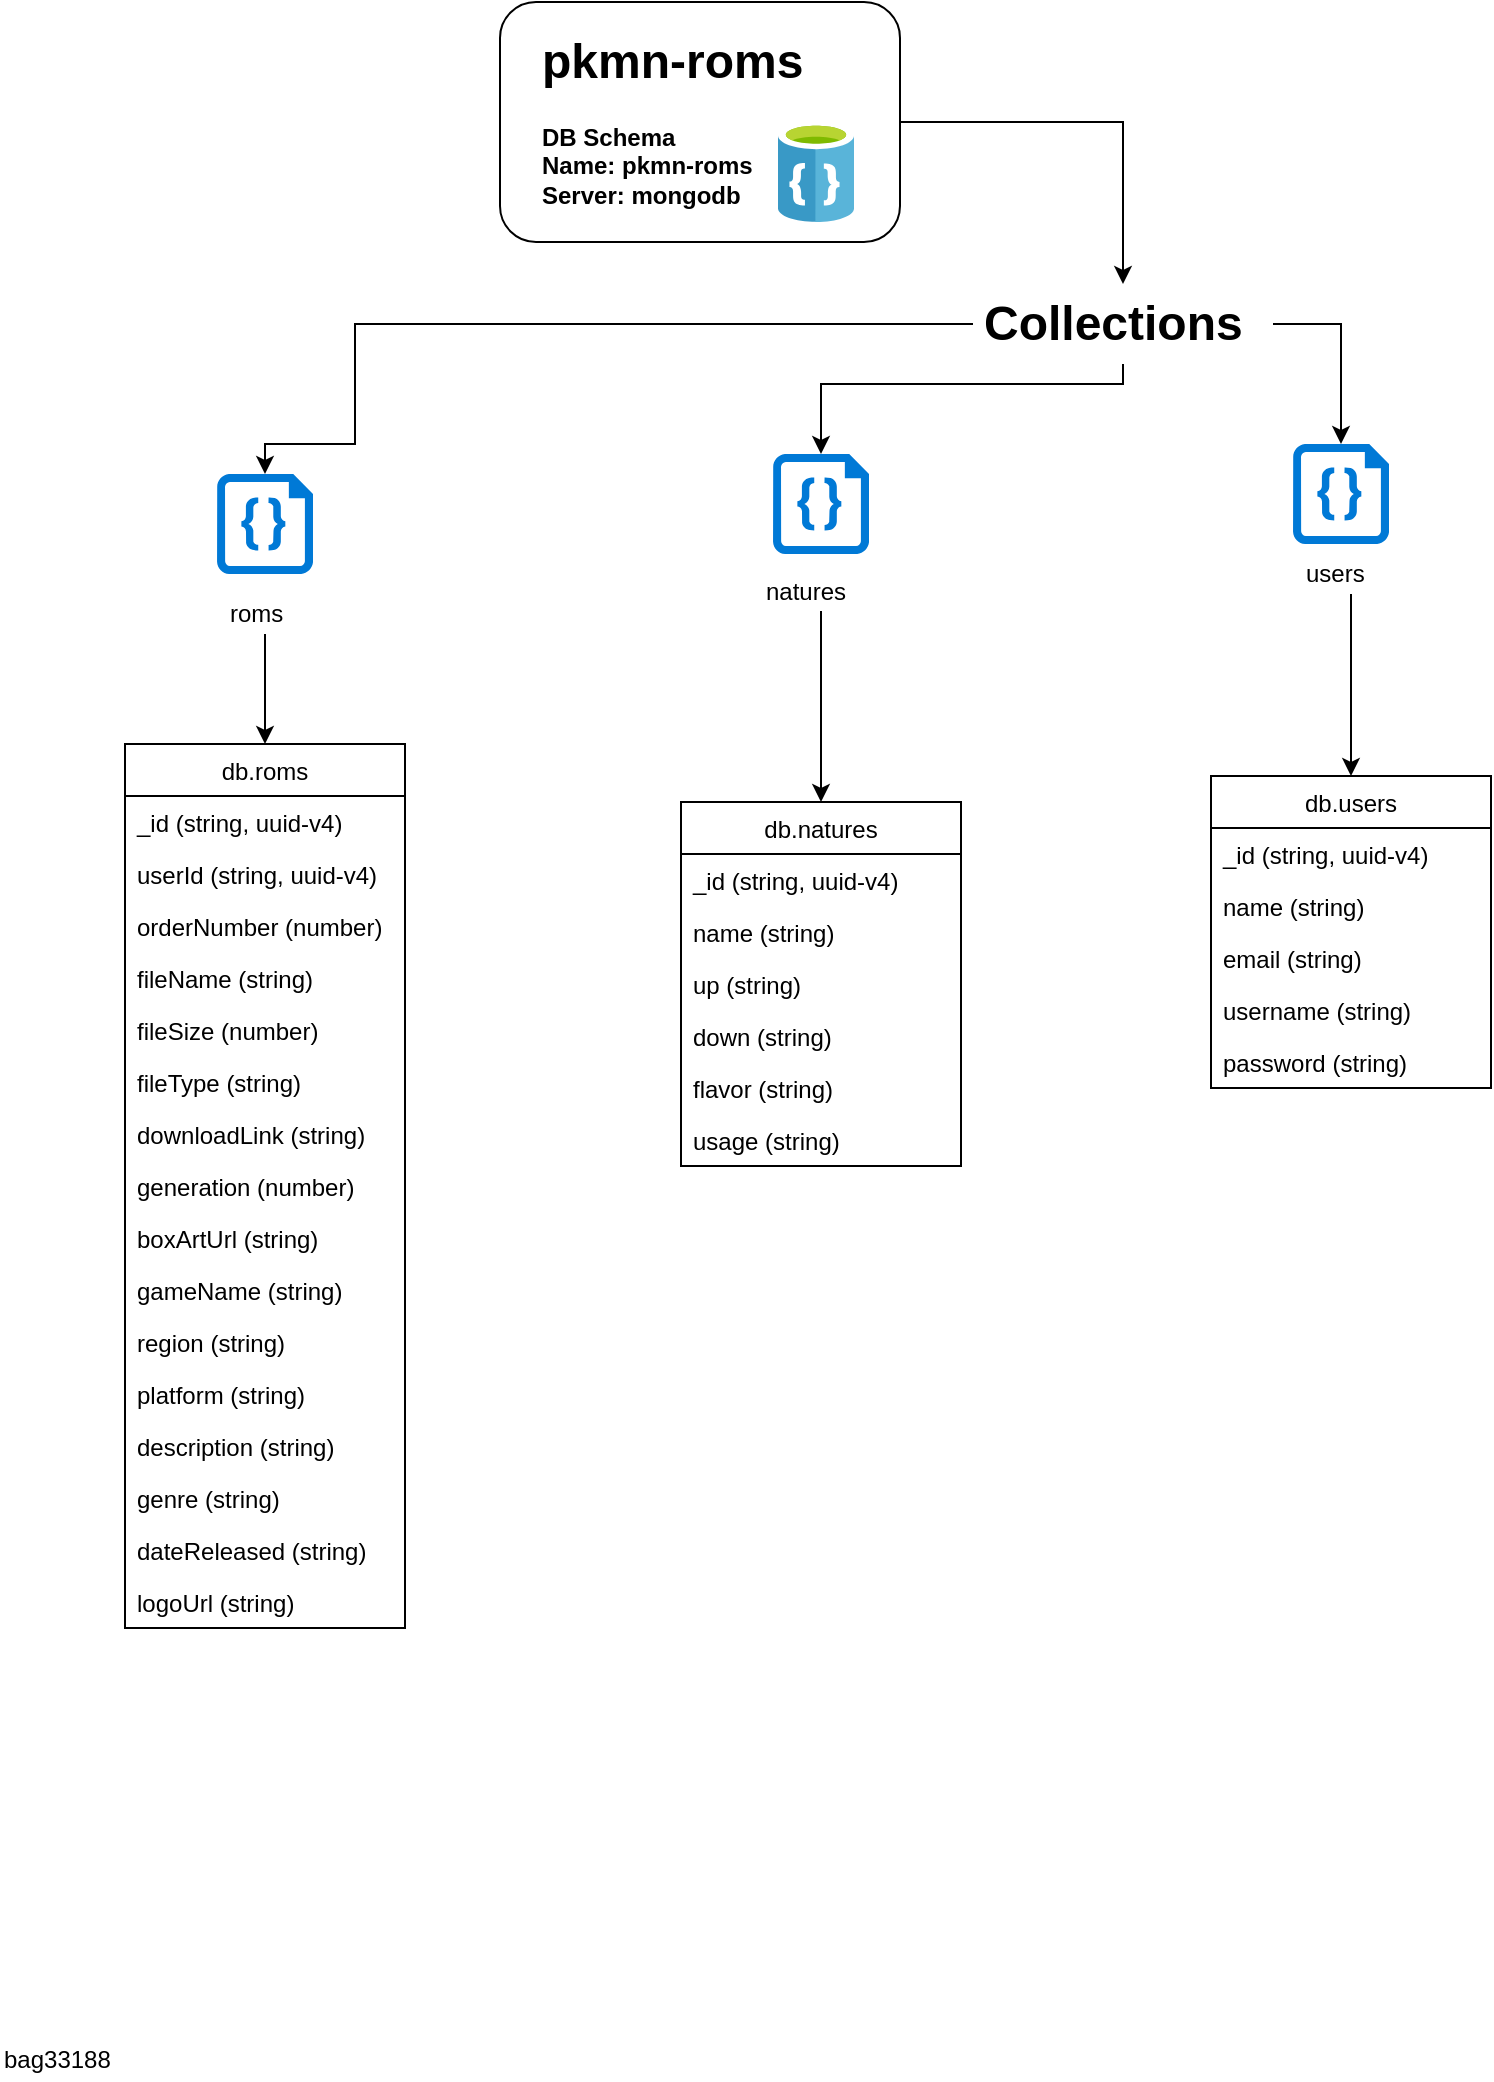 <mxfile version="10.8.9" type="device"><diagram id="E6PA-jvAOM-AGGO6xn86" name="pkmn-roms"><mxGraphModel dx="842" dy="657" grid="1" gridSize="10" guides="1" tooltips="1" connect="1" arrows="1" fold="1" page="1" pageScale="1" pageWidth="850" pageHeight="1100" background="#ffffff" math="0" shadow="0"><root><mxCell id="0"/><mxCell id="1" parent="0"/><mxCell id="FqDhQooaYubb9CE_JD2d-36" value="" style="rounded=1;whiteSpace=wrap;html=1;fillColor=none;" parent="1" vertex="1"><mxGeometry x="259" y="50" width="200" height="120" as="geometry"/></mxCell><mxCell id="FqDhQooaYubb9CE_JD2d-3" value="&lt;h1&gt;pkmn-roms&lt;/h1&gt;&lt;div&gt;&lt;b&gt;DB Schema&lt;/b&gt;&lt;/div&gt;&lt;div&gt;&lt;b&gt;Name: pkmn-roms&lt;/b&gt;&lt;/div&gt;&lt;div&gt;&lt;b&gt;Server: mongodb&lt;/b&gt;&lt;br&gt;&lt;/div&gt;" style="text;html=1;strokeColor=none;fillColor=none;spacing=5;spacingTop=-20;whiteSpace=wrap;overflow=hidden;rounded=0;" parent="1" vertex="1"><mxGeometry x="275" y="60" width="190" height="120" as="geometry"/></mxCell><mxCell id="FqDhQooaYubb9CE_JD2d-4" value="" style="shadow=0;dashed=0;html=1;strokeColor=none;fillColor=#0079D6;labelPosition=center;verticalLabelPosition=bottom;verticalAlign=top;align=center;shape=mxgraph.azure.code_file;fillColor=#0079D6;pointerEvents=1;" parent="1" vertex="1"><mxGeometry x="117.5" y="286" width="48" height="50" as="geometry"/></mxCell><mxCell id="FqDhQooaYubb9CE_JD2d-7" style="edgeStyle=orthogonalEdgeStyle;rounded=0;orthogonalLoop=1;jettySize=auto;html=1;entryX=0.5;entryY=0;entryDx=0;entryDy=0;entryPerimeter=0;" parent="1" source="FqDhQooaYubb9CE_JD2d-6" target="FqDhQooaYubb9CE_JD2d-4" edge="1"><mxGeometry relative="1" as="geometry"><Array as="points"><mxPoint x="186.5" y="211"/><mxPoint x="186.5" y="271"/></Array></mxGeometry></mxCell><mxCell id="FqDhQooaYubb9CE_JD2d-12" style="edgeStyle=orthogonalEdgeStyle;rounded=0;orthogonalLoop=1;jettySize=auto;html=1;entryX=0.5;entryY=0;entryDx=0;entryDy=0;entryPerimeter=0;" parent="1" source="FqDhQooaYubb9CE_JD2d-6" target="FqDhQooaYubb9CE_JD2d-10" edge="1"><mxGeometry relative="1" as="geometry"/></mxCell><mxCell id="Xw4h5CJMWt59uEP5FPLc-23" style="edgeStyle=orthogonalEdgeStyle;rounded=0;orthogonalLoop=1;jettySize=auto;html=1;entryX=0.5;entryY=0;entryDx=0;entryDy=0;entryPerimeter=0;" parent="1" source="FqDhQooaYubb9CE_JD2d-6" target="Xw4h5CJMWt59uEP5FPLc-22" edge="1"><mxGeometry relative="1" as="geometry"><Array as="points"><mxPoint x="570.5" y="241"/><mxPoint x="419.5" y="241"/></Array></mxGeometry></mxCell><mxCell id="FqDhQooaYubb9CE_JD2d-6" value="&lt;h1&gt;Collections&lt;/h1&gt;" style="text;html=1;strokeColor=none;fillColor=none;spacing=5;spacingTop=-20;whiteSpace=wrap;overflow=hidden;rounded=0;" parent="1" vertex="1"><mxGeometry x="495.5" y="191" width="150" height="40" as="geometry"/></mxCell><mxCell id="FqDhQooaYubb9CE_JD2d-28" style="edgeStyle=orthogonalEdgeStyle;rounded=0;orthogonalLoop=1;jettySize=auto;html=1;entryX=0.5;entryY=0;entryDx=0;entryDy=0;" parent="1" source="FqDhQooaYubb9CE_JD2d-8" target="FqDhQooaYubb9CE_JD2d-13" edge="1"><mxGeometry relative="1" as="geometry"/></mxCell><mxCell id="FqDhQooaYubb9CE_JD2d-8" value="roms" style="text;html=1;resizable=0;points=[];autosize=1;align=left;verticalAlign=top;spacingTop=-4;" parent="1" vertex="1"><mxGeometry x="121.5" y="346" width="40" height="20" as="geometry"/></mxCell><mxCell id="gHx3hPXOTKzYIlKHV2jq-3" style="edgeStyle=orthogonalEdgeStyle;rounded=0;orthogonalLoop=1;jettySize=auto;html=1;entryX=0.5;entryY=0;entryDx=0;entryDy=0;" parent="1" source="FqDhQooaYubb9CE_JD2d-9" target="FqDhQooaYubb9CE_JD2d-29" edge="1"><mxGeometry relative="1" as="geometry"/></mxCell><mxCell id="FqDhQooaYubb9CE_JD2d-9" value="users&lt;br&gt;" style="text;html=1;resizable=0;points=[];autosize=1;align=left;verticalAlign=top;spacingTop=-4;" parent="1" vertex="1"><mxGeometry x="659.5" y="326" width="50" height="20" as="geometry"/></mxCell><mxCell id="FqDhQooaYubb9CE_JD2d-10" value="" style="shadow=0;dashed=0;html=1;strokeColor=none;fillColor=#0079D6;labelPosition=center;verticalLabelPosition=bottom;verticalAlign=top;align=center;shape=mxgraph.azure.code_file;fillColor=#0079D6;pointerEvents=1;" parent="1" vertex="1"><mxGeometry x="655.5" y="271" width="48" height="50" as="geometry"/></mxCell><mxCell id="FqDhQooaYubb9CE_JD2d-11" value="" style="aspect=fixed;html=1;perimeter=none;align=center;shadow=0;dashed=0;image;fontSize=12;image=img/lib/mscae/DocumentDB.svg;" parent="1" vertex="1"><mxGeometry x="398" y="110" width="38" height="50" as="geometry"/></mxCell><mxCell id="FqDhQooaYubb9CE_JD2d-13" value="db.roms" style="swimlane;fontStyle=0;childLayout=stackLayout;horizontal=1;startSize=26;fillColor=none;horizontalStack=0;resizeParent=1;resizeParentMax=0;resizeLast=0;collapsible=1;marginBottom=0;" parent="1" vertex="1"><mxGeometry x="71.5" y="421" width="140" height="442" as="geometry"/></mxCell><mxCell id="FqDhQooaYubb9CE_JD2d-14" value="_id (string, uuid-v4)" style="text;strokeColor=none;fillColor=none;align=left;verticalAlign=top;spacingLeft=4;spacingRight=4;overflow=hidden;rotatable=0;points=[[0,0.5],[1,0.5]];portConstraint=eastwest;" parent="FqDhQooaYubb9CE_JD2d-13" vertex="1"><mxGeometry y="26" width="140" height="26" as="geometry"/></mxCell><mxCell id="V3O_UobMBwWVDZQV5-iU-1" value="userId (string, uuid-v4)" style="text;strokeColor=none;fillColor=none;align=left;verticalAlign=top;spacingLeft=4;spacingRight=4;overflow=hidden;rotatable=0;points=[[0,0.5],[1,0.5]];portConstraint=eastwest;" vertex="1" parent="FqDhQooaYubb9CE_JD2d-13"><mxGeometry y="52" width="140" height="26" as="geometry"/></mxCell><mxCell id="XmJo_EmVTkkCtFiB7l0b-1" value="orderNumber (number)" style="text;strokeColor=none;fillColor=none;align=left;verticalAlign=top;spacingLeft=4;spacingRight=4;overflow=hidden;rotatable=0;points=[[0,0.5],[1,0.5]];portConstraint=eastwest;" parent="FqDhQooaYubb9CE_JD2d-13" vertex="1"><mxGeometry y="78" width="140" height="26" as="geometry"/></mxCell><mxCell id="FqDhQooaYubb9CE_JD2d-15" value="fileName (string)" style="text;strokeColor=none;fillColor=none;align=left;verticalAlign=top;spacingLeft=4;spacingRight=4;overflow=hidden;rotatable=0;points=[[0,0.5],[1,0.5]];portConstraint=eastwest;" parent="FqDhQooaYubb9CE_JD2d-13" vertex="1"><mxGeometry y="104" width="140" height="26" as="geometry"/></mxCell><mxCell id="FqDhQooaYubb9CE_JD2d-16" value="fileSize (number)" style="text;strokeColor=none;fillColor=none;align=left;verticalAlign=top;spacingLeft=4;spacingRight=4;overflow=hidden;rotatable=0;points=[[0,0.5],[1,0.5]];portConstraint=eastwest;" parent="FqDhQooaYubb9CE_JD2d-13" vertex="1"><mxGeometry y="130" width="140" height="26" as="geometry"/></mxCell><mxCell id="FqDhQooaYubb9CE_JD2d-17" value="fileType (string)" style="text;strokeColor=none;fillColor=none;align=left;verticalAlign=top;spacingLeft=4;spacingRight=4;overflow=hidden;rotatable=0;points=[[0,0.5],[1,0.5]];portConstraint=eastwest;" parent="FqDhQooaYubb9CE_JD2d-13" vertex="1"><mxGeometry y="156" width="140" height="26" as="geometry"/></mxCell><mxCell id="FqDhQooaYubb9CE_JD2d-18" value="downloadLink (string)" style="text;strokeColor=none;fillColor=none;align=left;verticalAlign=top;spacingLeft=4;spacingRight=4;overflow=hidden;rotatable=0;points=[[0,0.5],[1,0.5]];portConstraint=eastwest;" parent="FqDhQooaYubb9CE_JD2d-13" vertex="1"><mxGeometry y="182" width="140" height="26" as="geometry"/></mxCell><mxCell id="FqDhQooaYubb9CE_JD2d-19" value="generation (number)" style="text;strokeColor=none;fillColor=none;align=left;verticalAlign=top;spacingLeft=4;spacingRight=4;overflow=hidden;rotatable=0;points=[[0,0.5],[1,0.5]];portConstraint=eastwest;" parent="FqDhQooaYubb9CE_JD2d-13" vertex="1"><mxGeometry y="208" width="140" height="26" as="geometry"/></mxCell><mxCell id="FqDhQooaYubb9CE_JD2d-20" value="boxArtUrl (string)" style="text;strokeColor=none;fillColor=none;align=left;verticalAlign=top;spacingLeft=4;spacingRight=4;overflow=hidden;rotatable=0;points=[[0,0.5],[1,0.5]];portConstraint=eastwest;" parent="FqDhQooaYubb9CE_JD2d-13" vertex="1"><mxGeometry y="234" width="140" height="26" as="geometry"/></mxCell><mxCell id="FqDhQooaYubb9CE_JD2d-21" value="gameName (string)" style="text;strokeColor=none;fillColor=none;align=left;verticalAlign=top;spacingLeft=4;spacingRight=4;overflow=hidden;rotatable=0;points=[[0,0.5],[1,0.5]];portConstraint=eastwest;" parent="FqDhQooaYubb9CE_JD2d-13" vertex="1"><mxGeometry y="260" width="140" height="26" as="geometry"/></mxCell><mxCell id="FqDhQooaYubb9CE_JD2d-22" value="region (string)" style="text;strokeColor=none;fillColor=none;align=left;verticalAlign=top;spacingLeft=4;spacingRight=4;overflow=hidden;rotatable=0;points=[[0,0.5],[1,0.5]];portConstraint=eastwest;" parent="FqDhQooaYubb9CE_JD2d-13" vertex="1"><mxGeometry y="286" width="140" height="26" as="geometry"/></mxCell><mxCell id="FqDhQooaYubb9CE_JD2d-23" value="platform (string)" style="text;strokeColor=none;fillColor=none;align=left;verticalAlign=top;spacingLeft=4;spacingRight=4;overflow=hidden;rotatable=0;points=[[0,0.5],[1,0.5]];portConstraint=eastwest;" parent="FqDhQooaYubb9CE_JD2d-13" vertex="1"><mxGeometry y="312" width="140" height="26" as="geometry"/></mxCell><mxCell id="FqDhQooaYubb9CE_JD2d-24" value="description (string)" style="text;strokeColor=none;fillColor=none;align=left;verticalAlign=top;spacingLeft=4;spacingRight=4;overflow=hidden;rotatable=0;points=[[0,0.5],[1,0.5]];portConstraint=eastwest;" parent="FqDhQooaYubb9CE_JD2d-13" vertex="1"><mxGeometry y="338" width="140" height="26" as="geometry"/></mxCell><mxCell id="FqDhQooaYubb9CE_JD2d-25" value="genre (string)" style="text;strokeColor=none;fillColor=none;align=left;verticalAlign=top;spacingLeft=4;spacingRight=4;overflow=hidden;rotatable=0;points=[[0,0.5],[1,0.5]];portConstraint=eastwest;" parent="FqDhQooaYubb9CE_JD2d-13" vertex="1"><mxGeometry y="364" width="140" height="26" as="geometry"/></mxCell><mxCell id="FqDhQooaYubb9CE_JD2d-26" value="dateReleased (string)" style="text;strokeColor=none;fillColor=none;align=left;verticalAlign=top;spacingLeft=4;spacingRight=4;overflow=hidden;rotatable=0;points=[[0,0.5],[1,0.5]];portConstraint=eastwest;" parent="FqDhQooaYubb9CE_JD2d-13" vertex="1"><mxGeometry y="390" width="140" height="26" as="geometry"/></mxCell><mxCell id="FqDhQooaYubb9CE_JD2d-27" value="logoUrl (string)" style="text;strokeColor=none;fillColor=none;align=left;verticalAlign=top;spacingLeft=4;spacingRight=4;overflow=hidden;rotatable=0;points=[[0,0.5],[1,0.5]];portConstraint=eastwest;" parent="FqDhQooaYubb9CE_JD2d-13" vertex="1"><mxGeometry y="416" width="140" height="26" as="geometry"/></mxCell><mxCell id="FqDhQooaYubb9CE_JD2d-29" value="db.users" style="swimlane;fontStyle=0;childLayout=stackLayout;horizontal=1;startSize=26;fillColor=none;horizontalStack=0;resizeParent=1;resizeParentMax=0;resizeLast=0;collapsible=1;marginBottom=0;" parent="1" vertex="1"><mxGeometry x="614.5" y="437" width="140" height="156" as="geometry"/></mxCell><mxCell id="FqDhQooaYubb9CE_JD2d-30" value="_id (string, uuid-v4)" style="text;strokeColor=none;fillColor=none;align=left;verticalAlign=top;spacingLeft=4;spacingRight=4;overflow=hidden;rotatable=0;points=[[0,0.5],[1,0.5]];portConstraint=eastwest;" parent="FqDhQooaYubb9CE_JD2d-29" vertex="1"><mxGeometry y="26" width="140" height="26" as="geometry"/></mxCell><mxCell id="FqDhQooaYubb9CE_JD2d-31" value="name (string)" style="text;strokeColor=none;fillColor=none;align=left;verticalAlign=top;spacingLeft=4;spacingRight=4;overflow=hidden;rotatable=0;points=[[0,0.5],[1,0.5]];portConstraint=eastwest;" parent="FqDhQooaYubb9CE_JD2d-29" vertex="1"><mxGeometry y="52" width="140" height="26" as="geometry"/></mxCell><mxCell id="FqDhQooaYubb9CE_JD2d-32" value="email (string)" style="text;strokeColor=none;fillColor=none;align=left;verticalAlign=top;spacingLeft=4;spacingRight=4;overflow=hidden;rotatable=0;points=[[0,0.5],[1,0.5]];portConstraint=eastwest;" parent="FqDhQooaYubb9CE_JD2d-29" vertex="1"><mxGeometry y="78" width="140" height="26" as="geometry"/></mxCell><mxCell id="FqDhQooaYubb9CE_JD2d-34" value="username (string)" style="text;strokeColor=none;fillColor=none;align=left;verticalAlign=top;spacingLeft=4;spacingRight=4;overflow=hidden;rotatable=0;points=[[0,0.5],[1,0.5]];portConstraint=eastwest;" parent="FqDhQooaYubb9CE_JD2d-29" vertex="1"><mxGeometry y="104" width="140" height="26" as="geometry"/></mxCell><mxCell id="FqDhQooaYubb9CE_JD2d-35" value="password (string)" style="text;strokeColor=none;fillColor=none;align=left;verticalAlign=top;spacingLeft=4;spacingRight=4;overflow=hidden;rotatable=0;points=[[0,0.5],[1,0.5]];portConstraint=eastwest;" parent="FqDhQooaYubb9CE_JD2d-29" vertex="1"><mxGeometry y="130" width="140" height="26" as="geometry"/></mxCell><mxCell id="FqDhQooaYubb9CE_JD2d-37" style="edgeStyle=orthogonalEdgeStyle;rounded=0;orthogonalLoop=1;jettySize=auto;html=1;exitX=1;exitY=0.5;exitDx=0;exitDy=0;entryX=0.5;entryY=0;entryDx=0;entryDy=0;" parent="1" source="FqDhQooaYubb9CE_JD2d-36" target="FqDhQooaYubb9CE_JD2d-6" edge="1"><mxGeometry relative="1" as="geometry"/></mxCell><mxCell id="1-XVMwem97vM9UV5JRxR-1" value="bag33188" style="text;html=1;resizable=0;points=[];autosize=1;align=left;verticalAlign=top;spacingTop=-4;" parent="1" vertex="1"><mxGeometry x="9" y="1069" width="70" height="20" as="geometry"/></mxCell><mxCell id="Xw4h5CJMWt59uEP5FPLc-17" value="db.natures" style="swimlane;fontStyle=0;childLayout=stackLayout;horizontal=1;startSize=26;fillColor=none;horizontalStack=0;resizeParent=1;resizeParentMax=0;resizeLast=0;collapsible=1;marginBottom=0;" parent="1" vertex="1"><mxGeometry x="349.5" y="450" width="140" height="182" as="geometry"/></mxCell><mxCell id="Xw4h5CJMWt59uEP5FPLc-18" value="_id (string, uuid-v4)" style="text;strokeColor=none;fillColor=none;align=left;verticalAlign=top;spacingLeft=4;spacingRight=4;overflow=hidden;rotatable=0;points=[[0,0.5],[1,0.5]];portConstraint=eastwest;" parent="Xw4h5CJMWt59uEP5FPLc-17" vertex="1"><mxGeometry y="26" width="140" height="26" as="geometry"/></mxCell><mxCell id="Xw4h5CJMWt59uEP5FPLc-19" value="name (string)" style="text;strokeColor=none;fillColor=none;align=left;verticalAlign=top;spacingLeft=4;spacingRight=4;overflow=hidden;rotatable=0;points=[[0,0.5],[1,0.5]];portConstraint=eastwest;" parent="Xw4h5CJMWt59uEP5FPLc-17" vertex="1"><mxGeometry y="52" width="140" height="26" as="geometry"/></mxCell><mxCell id="Xw4h5CJMWt59uEP5FPLc-20" value="up (string)" style="text;strokeColor=none;fillColor=none;align=left;verticalAlign=top;spacingLeft=4;spacingRight=4;overflow=hidden;rotatable=0;points=[[0,0.5],[1,0.5]];portConstraint=eastwest;" parent="Xw4h5CJMWt59uEP5FPLc-17" vertex="1"><mxGeometry y="78" width="140" height="26" as="geometry"/></mxCell><mxCell id="Xw4h5CJMWt59uEP5FPLc-26" value="down (string)" style="text;strokeColor=none;fillColor=none;align=left;verticalAlign=top;spacingLeft=4;spacingRight=4;overflow=hidden;rotatable=0;points=[[0,0.5],[1,0.5]];portConstraint=eastwest;" parent="Xw4h5CJMWt59uEP5FPLc-17" vertex="1"><mxGeometry y="104" width="140" height="26" as="geometry"/></mxCell><mxCell id="YZHdzbltngUJW18KiKnX-1" value="flavor (string)" style="text;strokeColor=none;fillColor=none;align=left;verticalAlign=top;spacingLeft=4;spacingRight=4;overflow=hidden;rotatable=0;points=[[0,0.5],[1,0.5]];portConstraint=eastwest;" parent="Xw4h5CJMWt59uEP5FPLc-17" vertex="1"><mxGeometry y="130" width="140" height="26" as="geometry"/></mxCell><mxCell id="Xw4h5CJMWt59uEP5FPLc-27" value="usage (string)" style="text;strokeColor=none;fillColor=none;align=left;verticalAlign=top;spacingLeft=4;spacingRight=4;overflow=hidden;rotatable=0;points=[[0,0.5],[1,0.5]];portConstraint=eastwest;" parent="Xw4h5CJMWt59uEP5FPLc-17" vertex="1"><mxGeometry y="156" width="140" height="26" as="geometry"/></mxCell><mxCell id="Xw4h5CJMWt59uEP5FPLc-22" value="" style="shadow=0;dashed=0;html=1;strokeColor=none;fillColor=#0079D6;labelPosition=center;verticalLabelPosition=bottom;verticalAlign=top;align=center;shape=mxgraph.azure.code_file;fillColor=#0079D6;pointerEvents=1;" parent="1" vertex="1"><mxGeometry x="395.5" y="276" width="48" height="50" as="geometry"/></mxCell><mxCell id="Xw4h5CJMWt59uEP5FPLc-25" style="edgeStyle=orthogonalEdgeStyle;rounded=0;orthogonalLoop=1;jettySize=auto;html=1;entryX=0.5;entryY=0;entryDx=0;entryDy=0;" parent="1" source="Xw4h5CJMWt59uEP5FPLc-24" target="Xw4h5CJMWt59uEP5FPLc-17" edge="1"><mxGeometry relative="1" as="geometry"/></mxCell><mxCell id="Xw4h5CJMWt59uEP5FPLc-24" value="natures" style="text;html=1;resizable=0;points=[];autosize=1;align=left;verticalAlign=top;spacingTop=-4;" parent="1" vertex="1"><mxGeometry x="389.5" y="334.5" width="60" height="20" as="geometry"/></mxCell></root></mxGraphModel></diagram></mxfile>